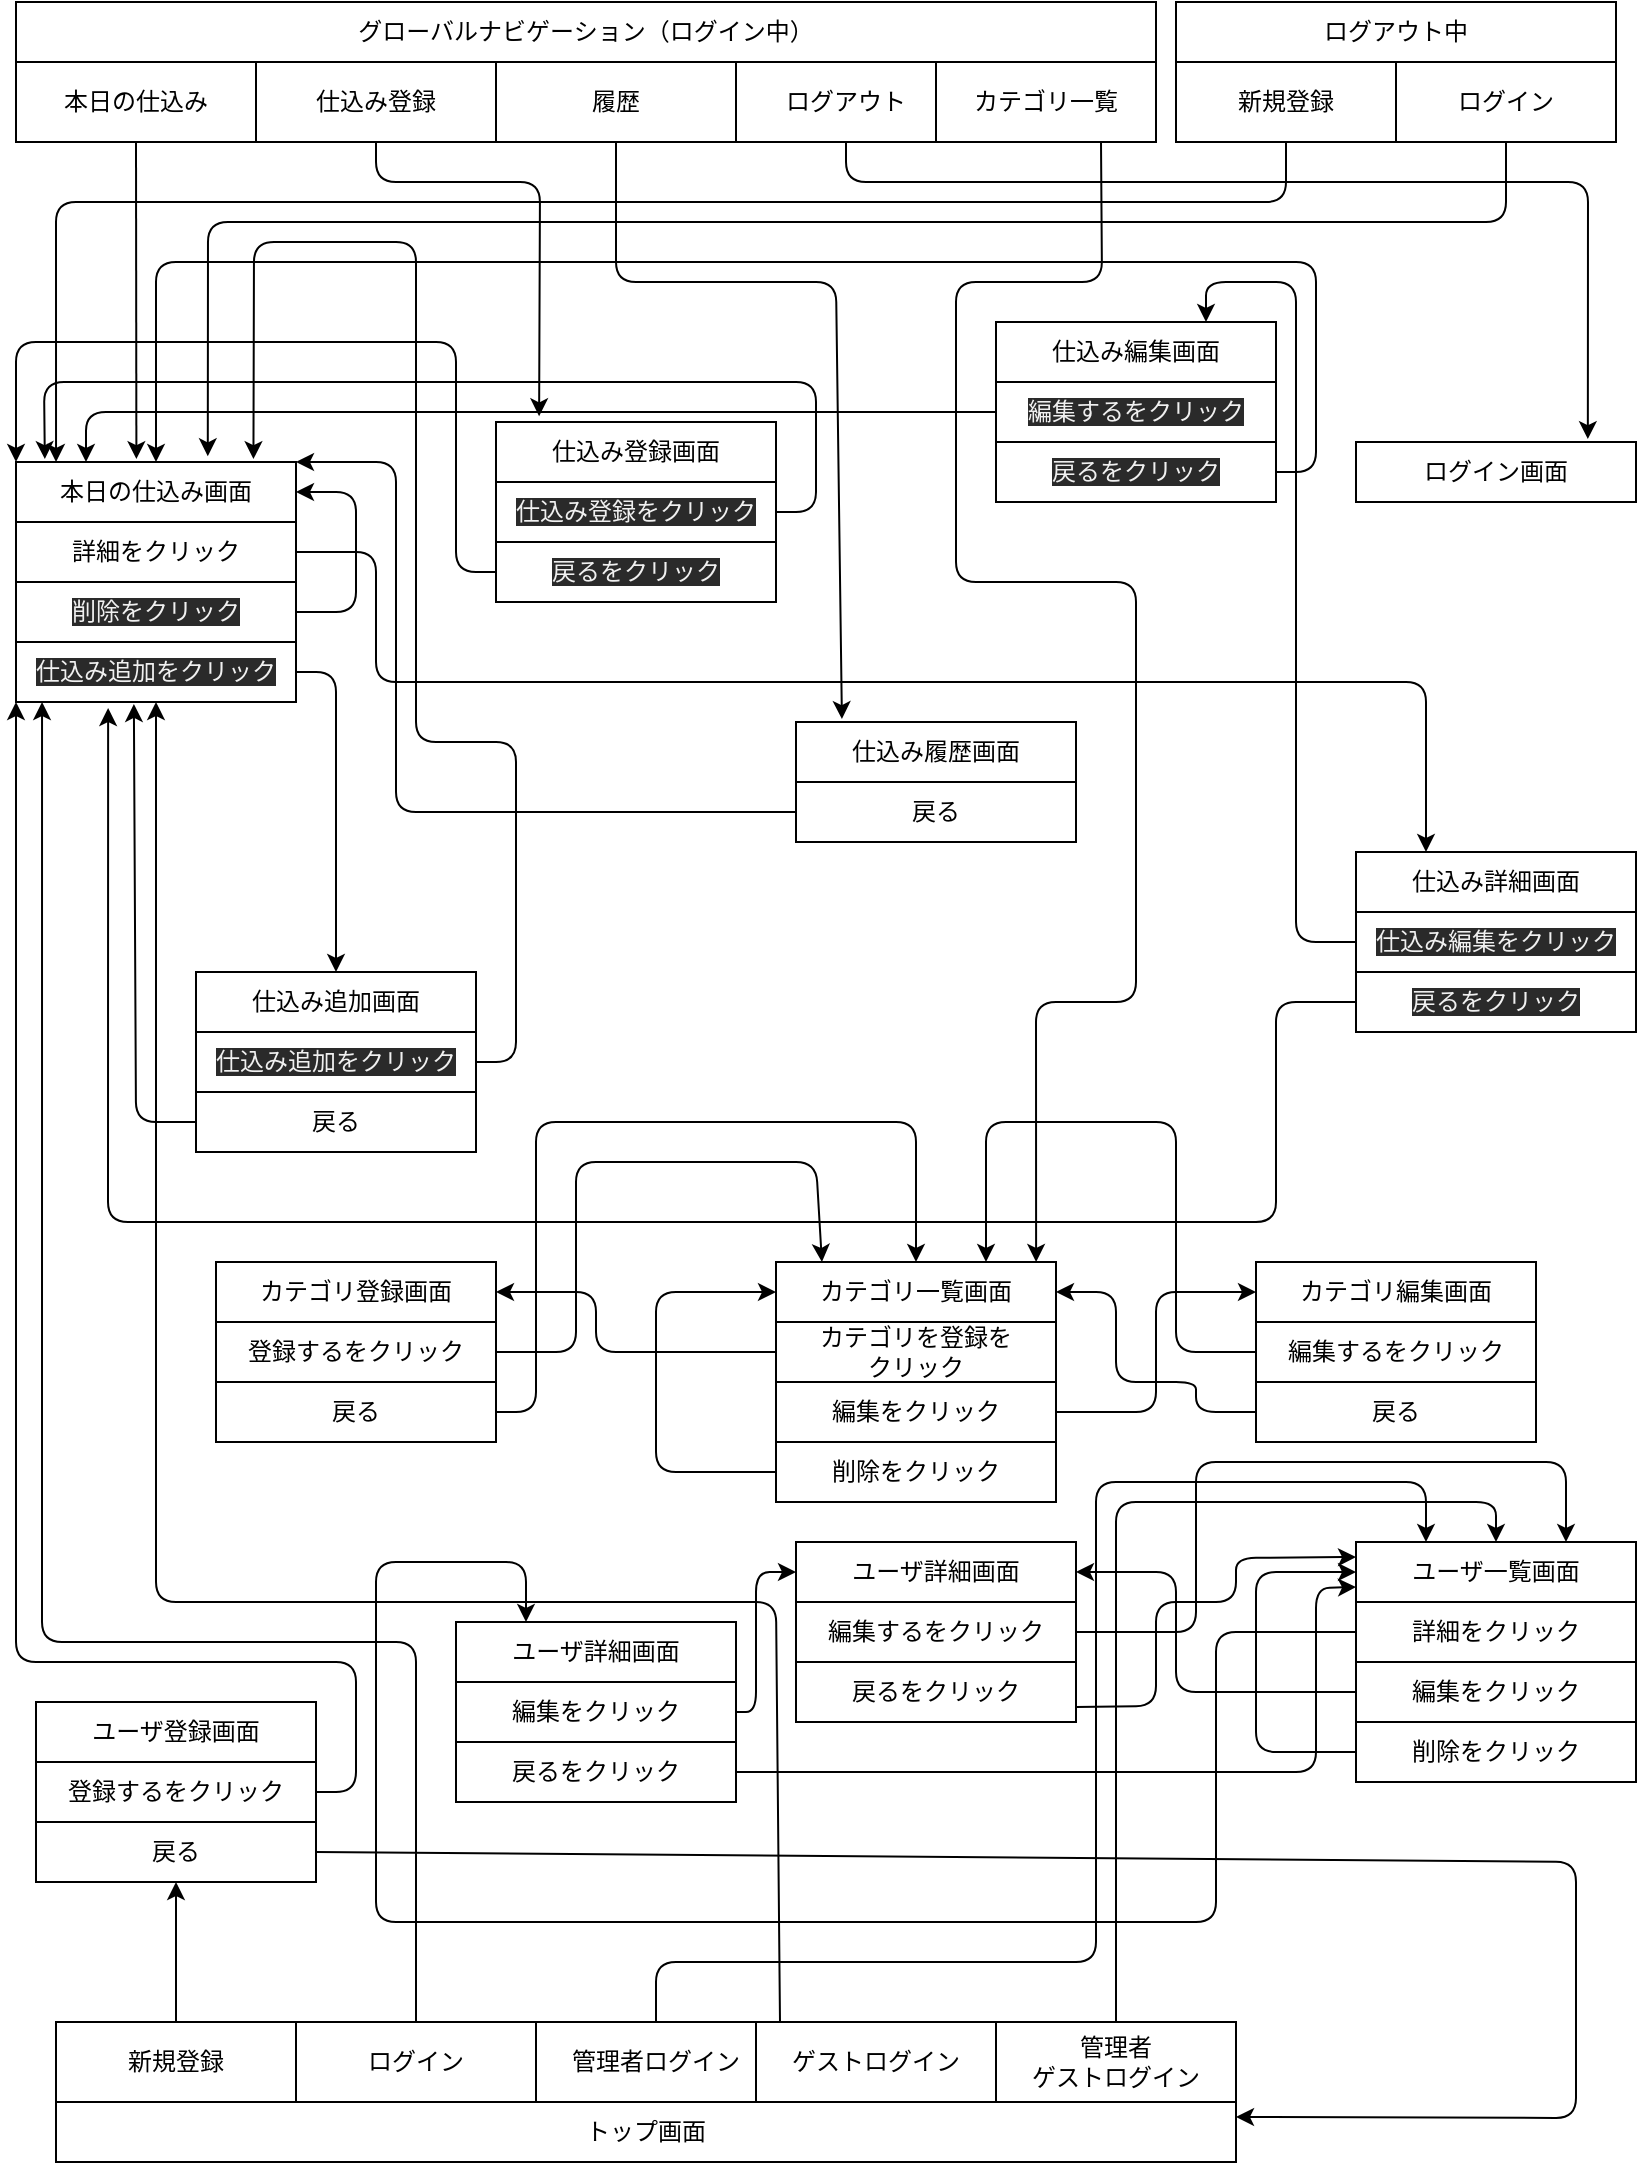 <mxfile>
    <diagram id="cx0NnTM8JhxeAeZJGDn5" name="ページ1">
        <mxGraphModel dx="654" dy="552" grid="1" gridSize="10" guides="1" tooltips="1" connect="1" arrows="1" fold="1" page="1" pageScale="1" pageWidth="827" pageHeight="1169" math="0" shadow="0">
            <root>
                <mxCell id="0"/>
                <mxCell id="1" parent="0"/>
                <mxCell id="2" value="グローバルナビゲーション（ログイン中）" style="rounded=0;whiteSpace=wrap;html=1;" parent="1" vertex="1">
                    <mxGeometry x="10" y="10" width="570" height="30" as="geometry"/>
                </mxCell>
                <mxCell id="51" style="edgeStyle=none;html=1;exitX=0.5;exitY=1;exitDx=0;exitDy=0;entryX=0.43;entryY=-0.048;entryDx=0;entryDy=0;entryPerimeter=0;" parent="1" source="3" target="16" edge="1">
                    <mxGeometry relative="1" as="geometry"/>
                </mxCell>
                <mxCell id="3" value="本日の仕込み" style="rounded=0;whiteSpace=wrap;html=1;" parent="1" vertex="1">
                    <mxGeometry x="10" y="40" width="120" height="40" as="geometry"/>
                </mxCell>
                <mxCell id="53" style="edgeStyle=none;html=1;exitX=0.5;exitY=1;exitDx=0;exitDy=0;entryX=0.154;entryY=-0.095;entryDx=0;entryDy=0;entryPerimeter=0;" parent="1" source="6" target="19" edge="1">
                    <mxGeometry relative="1" as="geometry">
                        <mxPoint x="260" y="160" as="targetPoint"/>
                        <Array as="points">
                            <mxPoint x="190" y="100"/>
                            <mxPoint x="272" y="100"/>
                        </Array>
                    </mxGeometry>
                </mxCell>
                <mxCell id="6" value="仕込み登録" style="rounded=0;whiteSpace=wrap;html=1;" parent="1" vertex="1">
                    <mxGeometry x="130" y="40" width="120" height="40" as="geometry"/>
                </mxCell>
                <mxCell id="58" style="edgeStyle=none;html=1;exitX=0.5;exitY=1;exitDx=0;exitDy=0;entryX=0.164;entryY=-0.048;entryDx=0;entryDy=0;entryPerimeter=0;" parent="1" source="7" target="41" edge="1">
                    <mxGeometry relative="1" as="geometry">
                        <Array as="points">
                            <mxPoint x="310" y="150"/>
                            <mxPoint x="420" y="150"/>
                        </Array>
                    </mxGeometry>
                </mxCell>
                <mxCell id="7" value="履歴" style="rounded=0;whiteSpace=wrap;html=1;" parent="1" vertex="1">
                    <mxGeometry x="250" y="40" width="120" height="40" as="geometry"/>
                </mxCell>
                <mxCell id="77" style="edgeStyle=none;html=1;exitX=0.5;exitY=1;exitDx=0;exitDy=0;entryX=0.828;entryY=-0.048;entryDx=0;entryDy=0;entryPerimeter=0;" parent="1" source="8" target="75" edge="1">
                    <mxGeometry relative="1" as="geometry">
                        <Array as="points">
                            <mxPoint x="425" y="100"/>
                            <mxPoint x="796" y="100"/>
                        </Array>
                    </mxGeometry>
                </mxCell>
                <mxCell id="8" value="ログアウト" style="rounded=0;whiteSpace=wrap;html=1;" parent="1" vertex="1">
                    <mxGeometry x="370" y="40" width="110" height="40" as="geometry"/>
                </mxCell>
                <mxCell id="13" value="ログアウト中" style="rounded=0;whiteSpace=wrap;html=1;" parent="1" vertex="1">
                    <mxGeometry x="590" y="10" width="220" height="30" as="geometry"/>
                </mxCell>
                <mxCell id="76" style="edgeStyle=none;html=1;exitX=0.5;exitY=1;exitDx=0;exitDy=0;entryX=0.143;entryY=0;entryDx=0;entryDy=0;entryPerimeter=0;" parent="1" source="14" target="16" edge="1">
                    <mxGeometry relative="1" as="geometry">
                        <Array as="points">
                            <mxPoint x="645" y="110"/>
                            <mxPoint x="30" y="110"/>
                        </Array>
                    </mxGeometry>
                </mxCell>
                <mxCell id="14" value="新規登録" style="rounded=0;whiteSpace=wrap;html=1;" parent="1" vertex="1">
                    <mxGeometry x="590" y="40" width="110" height="40" as="geometry"/>
                </mxCell>
                <mxCell id="57" style="edgeStyle=none;html=1;exitX=0.5;exitY=1;exitDx=0;exitDy=0;entryX=0.685;entryY=-0.095;entryDx=0;entryDy=0;entryPerimeter=0;" parent="1" source="15" target="16" edge="1">
                    <mxGeometry relative="1" as="geometry">
                        <Array as="points">
                            <mxPoint x="755" y="120"/>
                            <mxPoint x="106" y="120"/>
                        </Array>
                    </mxGeometry>
                </mxCell>
                <mxCell id="15" value="ログイン" style="rounded=0;whiteSpace=wrap;html=1;" parent="1" vertex="1">
                    <mxGeometry x="700" y="40" width="110" height="40" as="geometry"/>
                </mxCell>
                <mxCell id="16" value="本日の仕込み画面" style="rounded=0;whiteSpace=wrap;html=1;" parent="1" vertex="1">
                    <mxGeometry x="10" y="240" width="140" height="30" as="geometry"/>
                </mxCell>
                <mxCell id="84" style="edgeStyle=none;html=1;exitX=1;exitY=0.5;exitDx=0;exitDy=0;entryX=0.25;entryY=0;entryDx=0;entryDy=0;" parent="1" source="18" target="23" edge="1">
                    <mxGeometry relative="1" as="geometry">
                        <Array as="points">
                            <mxPoint x="190" y="285"/>
                            <mxPoint x="190" y="350"/>
                            <mxPoint x="715" y="350"/>
                        </Array>
                    </mxGeometry>
                </mxCell>
                <mxCell id="18" value="詳細をクリック" style="rounded=0;whiteSpace=wrap;html=1;" parent="1" vertex="1">
                    <mxGeometry x="10" y="270" width="140" height="30" as="geometry"/>
                </mxCell>
                <mxCell id="19" value="仕込み登録画面" style="rounded=0;whiteSpace=wrap;html=1;" parent="1" vertex="1">
                    <mxGeometry x="250" y="220" width="140" height="30" as="geometry"/>
                </mxCell>
                <mxCell id="68" style="edgeStyle=none;html=1;exitX=1;exitY=0.5;exitDx=0;exitDy=0;entryX=0.103;entryY=-0.048;entryDx=0;entryDy=0;entryPerimeter=0;" parent="1" source="20" target="16" edge="1">
                    <mxGeometry relative="1" as="geometry">
                        <Array as="points">
                            <mxPoint x="410" y="265"/>
                            <mxPoint x="410" y="200"/>
                            <mxPoint x="24" y="200"/>
                        </Array>
                    </mxGeometry>
                </mxCell>
                <mxCell id="20" value="&lt;span style=&quot;color: rgb(240 , 240 , 240) ; font-family: &amp;#34;helvetica&amp;#34; ; font-size: 12px ; font-style: normal ; font-weight: 400 ; letter-spacing: normal ; text-align: center ; text-indent: 0px ; text-transform: none ; word-spacing: 0px ; background-color: rgb(42 , 42 , 42) ; display: inline ; float: none&quot;&gt;仕込み登録をクリック&lt;/span&gt;" style="rounded=0;whiteSpace=wrap;html=1;" parent="1" vertex="1">
                    <mxGeometry x="250" y="250" width="140" height="30" as="geometry"/>
                </mxCell>
                <mxCell id="21" value="仕込み編集画面" style="rounded=0;whiteSpace=wrap;html=1;" parent="1" vertex="1">
                    <mxGeometry x="500" y="170" width="140" height="30" as="geometry"/>
                </mxCell>
                <mxCell id="67" style="edgeStyle=none;html=1;exitX=0;exitY=0.5;exitDx=0;exitDy=0;entryX=0.25;entryY=0;entryDx=0;entryDy=0;" parent="1" source="22" target="16" edge="1">
                    <mxGeometry relative="1" as="geometry">
                        <Array as="points">
                            <mxPoint x="45" y="215"/>
                        </Array>
                    </mxGeometry>
                </mxCell>
                <mxCell id="22" value="&lt;span style=&quot;color: rgb(240 , 240 , 240) ; font-family: &amp;#34;helvetica&amp;#34; ; font-size: 12px ; font-style: normal ; font-weight: 400 ; letter-spacing: normal ; text-align: center ; text-indent: 0px ; text-transform: none ; word-spacing: 0px ; background-color: rgb(42 , 42 , 42) ; display: inline ; float: none&quot;&gt;編集するをクリック&lt;/span&gt;" style="rounded=0;whiteSpace=wrap;html=1;" parent="1" vertex="1">
                    <mxGeometry x="500" y="200" width="140" height="30" as="geometry"/>
                </mxCell>
                <mxCell id="23" value="仕込み詳細画面" style="rounded=0;whiteSpace=wrap;html=1;" parent="1" vertex="1">
                    <mxGeometry x="680" y="435" width="140" height="30" as="geometry"/>
                </mxCell>
                <mxCell id="71" style="edgeStyle=none;html=1;exitX=0;exitY=0.5;exitDx=0;exitDy=0;entryX=0.75;entryY=0;entryDx=0;entryDy=0;" parent="1" source="24" target="21" edge="1">
                    <mxGeometry relative="1" as="geometry">
                        <Array as="points">
                            <mxPoint x="650" y="480"/>
                            <mxPoint x="650" y="355"/>
                            <mxPoint x="650" y="150"/>
                            <mxPoint x="605" y="150"/>
                        </Array>
                    </mxGeometry>
                </mxCell>
                <mxCell id="24" value="&lt;span style=&quot;color: rgb(240 , 240 , 240) ; font-family: &amp;#34;helvetica&amp;#34; ; font-size: 12px ; font-style: normal ; font-weight: 400 ; letter-spacing: normal ; text-align: center ; text-indent: 0px ; text-transform: none ; word-spacing: 0px ; background-color: rgb(42 , 42 , 42) ; display: inline ; float: none&quot;&gt;仕込み編集をクリック&lt;/span&gt;" style="rounded=0;whiteSpace=wrap;html=1;" parent="1" vertex="1">
                    <mxGeometry x="680" y="465" width="140" height="30" as="geometry"/>
                </mxCell>
                <mxCell id="25" value="仕込み追加画面" style="rounded=0;whiteSpace=wrap;html=1;" parent="1" vertex="1">
                    <mxGeometry x="100" y="495" width="140" height="30" as="geometry"/>
                </mxCell>
                <mxCell id="65" style="edgeStyle=none;html=1;exitX=1;exitY=0.5;exitDx=0;exitDy=0;entryX=0.848;entryY=-0.048;entryDx=0;entryDy=0;entryPerimeter=0;" parent="1" source="26" target="16" edge="1">
                    <mxGeometry relative="1" as="geometry">
                        <mxPoint x="140" y="130" as="targetPoint"/>
                        <Array as="points">
                            <mxPoint x="260" y="540"/>
                            <mxPoint x="260" y="380"/>
                            <mxPoint x="210" y="380"/>
                            <mxPoint x="210" y="130"/>
                            <mxPoint x="129" y="130"/>
                        </Array>
                    </mxGeometry>
                </mxCell>
                <mxCell id="26" value="&lt;span style=&quot;color: rgb(240 , 240 , 240) ; font-family: &amp;#34;helvetica&amp;#34; ; font-size: 12px ; font-style: normal ; font-weight: 400 ; letter-spacing: normal ; text-align: center ; text-indent: 0px ; text-transform: none ; word-spacing: 0px ; background-color: rgb(42 , 42 , 42) ; display: inline ; float: none&quot;&gt;仕込み追加をクリック&lt;/span&gt;" style="rounded=0;whiteSpace=wrap;html=1;" parent="1" vertex="1">
                    <mxGeometry x="100" y="525" width="140" height="30" as="geometry"/>
                </mxCell>
                <mxCell id="78" style="edgeStyle=none;html=1;exitX=0;exitY=0.5;exitDx=0;exitDy=0;entryX=0.421;entryY=1.033;entryDx=0;entryDy=0;entryPerimeter=0;" parent="1" source="27" target="31" edge="1">
                    <mxGeometry relative="1" as="geometry">
                        <Array as="points">
                            <mxPoint x="70" y="570"/>
                        </Array>
                    </mxGeometry>
                </mxCell>
                <mxCell id="27" value="戻る" style="rounded=0;whiteSpace=wrap;html=1;" parent="1" vertex="1">
                    <mxGeometry x="100" y="555" width="140" height="30" as="geometry"/>
                </mxCell>
                <mxCell id="63" style="edgeStyle=none;html=1;exitX=1;exitY=0.5;exitDx=0;exitDy=0;entryX=1;entryY=0.5;entryDx=0;entryDy=0;" parent="1" source="30" target="16" edge="1">
                    <mxGeometry relative="1" as="geometry">
                        <mxPoint x="210" y="180" as="targetPoint"/>
                        <Array as="points">
                            <mxPoint x="180" y="315"/>
                            <mxPoint x="180" y="255"/>
                        </Array>
                    </mxGeometry>
                </mxCell>
                <mxCell id="30" value="&lt;span style=&quot;color: rgb(240 , 240 , 240) ; font-family: &amp;#34;helvetica&amp;#34; ; font-size: 12px ; font-style: normal ; font-weight: 400 ; letter-spacing: normal ; text-align: center ; text-indent: 0px ; text-transform: none ; word-spacing: 0px ; background-color: rgb(42 , 42 , 42) ; display: inline ; float: none&quot;&gt;削除をクリック&lt;/span&gt;" style="rounded=0;whiteSpace=wrap;html=1;" parent="1" vertex="1">
                    <mxGeometry x="10" y="300" width="140" height="30" as="geometry"/>
                </mxCell>
                <mxCell id="64" style="edgeStyle=none;html=1;exitX=1;exitY=0.5;exitDx=0;exitDy=0;entryX=0.5;entryY=0;entryDx=0;entryDy=0;" parent="1" source="31" target="25" edge="1">
                    <mxGeometry relative="1" as="geometry">
                        <Array as="points">
                            <mxPoint x="170" y="345"/>
                        </Array>
                    </mxGeometry>
                </mxCell>
                <mxCell id="31" value="&lt;span style=&quot;color: rgb(240 , 240 , 240) ; font-family: &amp;#34;helvetica&amp;#34; ; font-size: 12px ; font-style: normal ; font-weight: 400 ; letter-spacing: normal ; text-align: center ; text-indent: 0px ; text-transform: none ; word-spacing: 0px ; background-color: rgb(42 , 42 , 42) ; display: inline ; float: none&quot;&gt;仕込み追加をクリック&lt;/span&gt;" style="rounded=0;whiteSpace=wrap;html=1;" parent="1" vertex="1">
                    <mxGeometry x="10" y="330" width="140" height="30" as="geometry"/>
                </mxCell>
                <mxCell id="70" style="edgeStyle=none;html=1;exitX=0;exitY=0.5;exitDx=0;exitDy=0;entryX=0;entryY=0;entryDx=0;entryDy=0;" parent="1" source="32" target="16" edge="1">
                    <mxGeometry relative="1" as="geometry">
                        <Array as="points">
                            <mxPoint x="230" y="295"/>
                            <mxPoint x="230" y="180"/>
                            <mxPoint x="10" y="180"/>
                        </Array>
                    </mxGeometry>
                </mxCell>
                <mxCell id="32" value="&lt;span style=&quot;color: rgb(240 , 240 , 240) ; font-family: &amp;#34;helvetica&amp;#34; ; font-size: 12px ; font-style: normal ; font-weight: 400 ; letter-spacing: normal ; text-align: center ; text-indent: 0px ; text-transform: none ; word-spacing: 0px ; background-color: rgb(42 , 42 , 42) ; display: inline ; float: none&quot;&gt;戻るをクリック&lt;/span&gt;" style="rounded=0;whiteSpace=wrap;html=1;" parent="1" vertex="1">
                    <mxGeometry x="250" y="280" width="140" height="30" as="geometry"/>
                </mxCell>
                <mxCell id="66" style="edgeStyle=none;html=1;exitX=1;exitY=0.5;exitDx=0;exitDy=0;entryX=0.5;entryY=0;entryDx=0;entryDy=0;" parent="1" source="35" target="16" edge="1">
                    <mxGeometry relative="1" as="geometry">
                        <mxPoint x="710" y="245.714" as="targetPoint"/>
                        <Array as="points">
                            <mxPoint x="660" y="245"/>
                            <mxPoint x="660" y="140"/>
                            <mxPoint x="80" y="140"/>
                        </Array>
                    </mxGeometry>
                </mxCell>
                <mxCell id="35" value="&lt;span style=&quot;color: rgb(240 , 240 , 240) ; font-family: &amp;#34;helvetica&amp;#34; ; font-size: 12px ; font-style: normal ; font-weight: 400 ; letter-spacing: normal ; text-align: center ; text-indent: 0px ; text-transform: none ; word-spacing: 0px ; background-color: rgb(42 , 42 , 42) ; display: inline ; float: none&quot;&gt;戻るをクリック&lt;/span&gt;" style="rounded=0;whiteSpace=wrap;html=1;" parent="1" vertex="1">
                    <mxGeometry x="500" y="230" width="140" height="30" as="geometry"/>
                </mxCell>
                <mxCell id="74" style="edgeStyle=none;html=1;exitX=0;exitY=0.5;exitDx=0;exitDy=0;entryX=0.329;entryY=1.1;entryDx=0;entryDy=0;entryPerimeter=0;" parent="1" source="38" target="31" edge="1">
                    <mxGeometry relative="1" as="geometry">
                        <Array as="points">
                            <mxPoint x="640" y="510"/>
                            <mxPoint x="640" y="620"/>
                            <mxPoint x="56" y="620"/>
                        </Array>
                    </mxGeometry>
                </mxCell>
                <mxCell id="38" value="&lt;span style=&quot;color: rgb(240 , 240 , 240) ; font-family: &amp;#34;helvetica&amp;#34; ; font-size: 12px ; font-style: normal ; font-weight: 400 ; letter-spacing: normal ; text-align: center ; text-indent: 0px ; text-transform: none ; word-spacing: 0px ; background-color: rgb(42 , 42 , 42) ; display: inline ; float: none&quot;&gt;戻るをクリック&lt;/span&gt;" style="rounded=0;whiteSpace=wrap;html=1;" parent="1" vertex="1">
                    <mxGeometry x="680" y="495" width="140" height="30" as="geometry"/>
                </mxCell>
                <mxCell id="41" value="仕込み履歴画面" style="rounded=0;whiteSpace=wrap;html=1;" parent="1" vertex="1">
                    <mxGeometry x="400" y="370" width="140" height="30" as="geometry"/>
                </mxCell>
                <mxCell id="72" style="edgeStyle=none;html=1;exitX=0;exitY=0.5;exitDx=0;exitDy=0;entryX=1;entryY=0;entryDx=0;entryDy=0;" parent="1" source="42" target="16" edge="1">
                    <mxGeometry relative="1" as="geometry">
                        <Array as="points">
                            <mxPoint x="200" y="415"/>
                            <mxPoint x="200" y="240"/>
                        </Array>
                    </mxGeometry>
                </mxCell>
                <mxCell id="42" value="戻る" style="rounded=0;whiteSpace=wrap;html=1;" parent="1" vertex="1">
                    <mxGeometry x="400" y="400" width="140" height="30" as="geometry"/>
                </mxCell>
                <mxCell id="75" value="ログイン画面" style="rounded=0;whiteSpace=wrap;html=1;" parent="1" vertex="1">
                    <mxGeometry x="680" y="230" width="140" height="30" as="geometry"/>
                </mxCell>
                <mxCell id="103" style="edgeStyle=none;html=1;exitX=0.75;exitY=1;exitDx=0;exitDy=0;entryX=0.929;entryY=0;entryDx=0;entryDy=0;entryPerimeter=0;" parent="1" source="79" target="80" edge="1">
                    <mxGeometry relative="1" as="geometry">
                        <Array as="points">
                            <mxPoint x="553" y="150"/>
                            <mxPoint x="480" y="150"/>
                            <mxPoint x="480" y="300"/>
                            <mxPoint x="570" y="300"/>
                            <mxPoint x="570" y="510"/>
                            <mxPoint x="520" y="510"/>
                        </Array>
                    </mxGeometry>
                </mxCell>
                <mxCell id="79" value="カテゴリ一覧" style="rounded=0;whiteSpace=wrap;html=1;" parent="1" vertex="1">
                    <mxGeometry x="470" y="40" width="110" height="40" as="geometry"/>
                </mxCell>
                <mxCell id="80" value="カテゴリ一覧画面" style="rounded=0;whiteSpace=wrap;html=1;" parent="1" vertex="1">
                    <mxGeometry x="390" y="640" width="140" height="30" as="geometry"/>
                </mxCell>
                <mxCell id="86" value="カテゴリ登録画面" style="rounded=0;whiteSpace=wrap;html=1;" parent="1" vertex="1">
                    <mxGeometry x="110" y="640" width="140" height="30" as="geometry"/>
                </mxCell>
                <mxCell id="87" value="カテゴリ編集画面" style="rounded=0;whiteSpace=wrap;html=1;" parent="1" vertex="1">
                    <mxGeometry x="630" y="640" width="140" height="30" as="geometry"/>
                </mxCell>
                <mxCell id="99" style="edgeStyle=none;html=1;exitX=1;exitY=0.5;exitDx=0;exitDy=0;entryX=0.164;entryY=0;entryDx=0;entryDy=0;entryPerimeter=0;" parent="1" source="88" target="80" edge="1">
                    <mxGeometry relative="1" as="geometry">
                        <mxPoint x="420" y="540" as="targetPoint"/>
                        <Array as="points">
                            <mxPoint x="290" y="685"/>
                            <mxPoint x="290" y="590"/>
                            <mxPoint x="410" y="590"/>
                        </Array>
                    </mxGeometry>
                </mxCell>
                <mxCell id="88" value="登録するをクリック" style="rounded=0;whiteSpace=wrap;html=1;" parent="1" vertex="1">
                    <mxGeometry x="110" y="670" width="140" height="30" as="geometry"/>
                </mxCell>
                <mxCell id="101" style="edgeStyle=none;html=1;exitX=0;exitY=0.5;exitDx=0;exitDy=0;entryX=0.75;entryY=0;entryDx=0;entryDy=0;" parent="1" source="89" target="80" edge="1">
                    <mxGeometry relative="1" as="geometry">
                        <Array as="points">
                            <mxPoint x="590" y="685"/>
                            <mxPoint x="590" y="570"/>
                            <mxPoint x="495" y="570"/>
                        </Array>
                    </mxGeometry>
                </mxCell>
                <mxCell id="89" value="編集するをクリック" style="rounded=0;whiteSpace=wrap;html=1;" parent="1" vertex="1">
                    <mxGeometry x="630" y="670" width="140" height="30" as="geometry"/>
                </mxCell>
                <mxCell id="97" style="edgeStyle=none;html=1;exitX=1;exitY=0.5;exitDx=0;exitDy=0;entryX=0;entryY=0.5;entryDx=0;entryDy=0;" parent="1" source="90" target="87" edge="1">
                    <mxGeometry relative="1" as="geometry">
                        <Array as="points">
                            <mxPoint x="580" y="715"/>
                            <mxPoint x="580" y="655"/>
                        </Array>
                    </mxGeometry>
                </mxCell>
                <mxCell id="90" value="編集をクリック" style="rounded=0;whiteSpace=wrap;html=1;" parent="1" vertex="1">
                    <mxGeometry x="390" y="700" width="140" height="30" as="geometry"/>
                </mxCell>
                <mxCell id="98" style="edgeStyle=none;html=1;exitX=0;exitY=0.5;exitDx=0;exitDy=0;entryX=0;entryY=0.5;entryDx=0;entryDy=0;" parent="1" source="91" target="80" edge="1">
                    <mxGeometry relative="1" as="geometry">
                        <mxPoint x="320" y="700" as="targetPoint"/>
                        <Array as="points">
                            <mxPoint x="330" y="745"/>
                            <mxPoint x="330" y="655"/>
                        </Array>
                    </mxGeometry>
                </mxCell>
                <mxCell id="91" value="削除をクリック" style="rounded=0;whiteSpace=wrap;html=1;" parent="1" vertex="1">
                    <mxGeometry x="390" y="730" width="140" height="30" as="geometry"/>
                </mxCell>
                <mxCell id="100" style="edgeStyle=none;html=1;exitX=1;exitY=0.5;exitDx=0;exitDy=0;entryX=0.5;entryY=0;entryDx=0;entryDy=0;" parent="1" source="93" target="80" edge="1">
                    <mxGeometry relative="1" as="geometry">
                        <Array as="points">
                            <mxPoint x="270" y="715"/>
                            <mxPoint x="270" y="570"/>
                            <mxPoint x="460" y="570"/>
                        </Array>
                    </mxGeometry>
                </mxCell>
                <mxCell id="93" value="戻る" style="rounded=0;whiteSpace=wrap;html=1;" parent="1" vertex="1">
                    <mxGeometry x="110" y="700" width="140" height="30" as="geometry"/>
                </mxCell>
                <mxCell id="102" style="edgeStyle=none;html=1;exitX=0;exitY=0.5;exitDx=0;exitDy=0;entryX=1;entryY=0.5;entryDx=0;entryDy=0;" parent="1" source="94" target="80" edge="1">
                    <mxGeometry relative="1" as="geometry">
                        <Array as="points">
                            <mxPoint x="600" y="715"/>
                            <mxPoint x="600" y="700"/>
                            <mxPoint x="560" y="700"/>
                            <mxPoint x="560" y="655"/>
                        </Array>
                    </mxGeometry>
                </mxCell>
                <mxCell id="94" value="戻る" style="rounded=0;whiteSpace=wrap;html=1;" parent="1" vertex="1">
                    <mxGeometry x="630" y="700" width="140" height="30" as="geometry"/>
                </mxCell>
                <mxCell id="96" style="edgeStyle=none;html=1;exitX=0;exitY=0.5;exitDx=0;exitDy=0;entryX=1;entryY=0.5;entryDx=0;entryDy=0;" parent="1" source="95" target="86" edge="1">
                    <mxGeometry relative="1" as="geometry">
                        <Array as="points">
                            <mxPoint x="300" y="685"/>
                            <mxPoint x="300" y="655"/>
                        </Array>
                    </mxGeometry>
                </mxCell>
                <mxCell id="95" value="カテゴリを登録を&lt;br&gt;クリック" style="rounded=0;whiteSpace=wrap;html=1;" parent="1" vertex="1">
                    <mxGeometry x="390" y="670" width="140" height="30" as="geometry"/>
                </mxCell>
                <mxCell id="104" value="トップ画面" style="rounded=0;whiteSpace=wrap;html=1;" vertex="1" parent="1">
                    <mxGeometry x="30" y="1060" width="590" height="30" as="geometry"/>
                </mxCell>
                <mxCell id="113" style="edgeStyle=none;html=1;exitX=0.5;exitY=0;exitDx=0;exitDy=0;entryX=0.5;entryY=1;entryDx=0;entryDy=0;" edge="1" parent="1" source="105" target="112">
                    <mxGeometry relative="1" as="geometry"/>
                </mxCell>
                <mxCell id="105" value="新規登録" style="rounded=0;whiteSpace=wrap;html=1;" vertex="1" parent="1">
                    <mxGeometry x="30" y="1020" width="120" height="40" as="geometry"/>
                </mxCell>
                <mxCell id="117" style="edgeStyle=none;html=1;exitX=0.5;exitY=0;exitDx=0;exitDy=0;entryX=0.093;entryY=1;entryDx=0;entryDy=0;entryPerimeter=0;" edge="1" parent="1" source="106" target="31">
                    <mxGeometry relative="1" as="geometry">
                        <Array as="points">
                            <mxPoint x="210" y="830"/>
                            <mxPoint x="23" y="830"/>
                        </Array>
                    </mxGeometry>
                </mxCell>
                <mxCell id="106" value="ログイン" style="rounded=0;whiteSpace=wrap;html=1;" vertex="1" parent="1">
                    <mxGeometry x="150" y="1020" width="120" height="40" as="geometry"/>
                </mxCell>
                <mxCell id="128" style="edgeStyle=none;html=1;exitX=0.5;exitY=0;exitDx=0;exitDy=0;entryX=0.25;entryY=0;entryDx=0;entryDy=0;" edge="1" parent="1" source="107" target="122">
                    <mxGeometry relative="1" as="geometry">
                        <Array as="points">
                            <mxPoint x="330" y="990"/>
                            <mxPoint x="550" y="990"/>
                            <mxPoint x="550" y="750"/>
                            <mxPoint x="715" y="750"/>
                        </Array>
                    </mxGeometry>
                </mxCell>
                <mxCell id="107" value="管理者ログイン" style="rounded=0;whiteSpace=wrap;html=1;" vertex="1" parent="1">
                    <mxGeometry x="270" y="1020" width="120" height="40" as="geometry"/>
                </mxCell>
                <mxCell id="120" style="edgeStyle=none;html=1;exitX=0.1;exitY=0;exitDx=0;exitDy=0;entryX=0.5;entryY=1;entryDx=0;entryDy=0;exitPerimeter=0;" edge="1" parent="1" source="108" target="31">
                    <mxGeometry relative="1" as="geometry">
                        <Array as="points">
                            <mxPoint x="390" y="810"/>
                            <mxPoint x="80" y="810"/>
                        </Array>
                    </mxGeometry>
                </mxCell>
                <mxCell id="108" value="ゲストログイン" style="rounded=0;whiteSpace=wrap;html=1;" vertex="1" parent="1">
                    <mxGeometry x="380" y="1020" width="120" height="40" as="geometry"/>
                </mxCell>
                <mxCell id="121" style="edgeStyle=none;html=1;exitX=0.5;exitY=0;exitDx=0;exitDy=0;entryX=0.5;entryY=0;entryDx=0;entryDy=0;" edge="1" parent="1" source="109" target="122">
                    <mxGeometry relative="1" as="geometry">
                        <mxPoint x="560" y="971" as="targetPoint"/>
                        <Array as="points">
                            <mxPoint x="560" y="760"/>
                            <mxPoint x="750" y="760"/>
                        </Array>
                    </mxGeometry>
                </mxCell>
                <mxCell id="109" value="管理者&lt;br&gt;ゲストログイン" style="rounded=0;whiteSpace=wrap;html=1;" vertex="1" parent="1">
                    <mxGeometry x="500" y="1020" width="120" height="40" as="geometry"/>
                </mxCell>
                <mxCell id="110" value="ユーザ登録画面" style="rounded=0;whiteSpace=wrap;html=1;" vertex="1" parent="1">
                    <mxGeometry x="20" y="860" width="140" height="30" as="geometry"/>
                </mxCell>
                <mxCell id="115" style="edgeStyle=none;html=1;exitX=1;exitY=0.5;exitDx=0;exitDy=0;entryX=0;entryY=1;entryDx=0;entryDy=0;" edge="1" parent="1" source="111" target="31">
                    <mxGeometry relative="1" as="geometry">
                        <Array as="points">
                            <mxPoint x="180" y="905"/>
                            <mxPoint x="180" y="840"/>
                            <mxPoint x="10" y="840"/>
                        </Array>
                    </mxGeometry>
                </mxCell>
                <mxCell id="111" value="登録するをクリック" style="rounded=0;whiteSpace=wrap;html=1;" vertex="1" parent="1">
                    <mxGeometry x="20" y="890" width="140" height="30" as="geometry"/>
                </mxCell>
                <mxCell id="116" style="edgeStyle=none;html=1;exitX=1;exitY=0.5;exitDx=0;exitDy=0;entryX=1;entryY=0.25;entryDx=0;entryDy=0;" edge="1" parent="1" source="112" target="104">
                    <mxGeometry relative="1" as="geometry">
                        <mxPoint x="750" y="935" as="targetPoint"/>
                        <Array as="points">
                            <mxPoint x="790" y="940"/>
                            <mxPoint x="790" y="1068"/>
                        </Array>
                    </mxGeometry>
                </mxCell>
                <mxCell id="112" value="戻る" style="rounded=0;whiteSpace=wrap;html=1;" vertex="1" parent="1">
                    <mxGeometry x="20" y="920" width="140" height="30" as="geometry"/>
                </mxCell>
                <mxCell id="122" value="ユーザ一覧画面" style="rounded=0;whiteSpace=wrap;html=1;" vertex="1" parent="1">
                    <mxGeometry x="680" y="780" width="140" height="30" as="geometry"/>
                </mxCell>
                <mxCell id="135" style="edgeStyle=none;html=1;exitX=0;exitY=0.5;exitDx=0;exitDy=0;entryX=0.25;entryY=0;entryDx=0;entryDy=0;" edge="1" parent="1" source="124" target="129">
                    <mxGeometry relative="1" as="geometry">
                        <Array as="points">
                            <mxPoint x="610" y="825"/>
                            <mxPoint x="610" y="970"/>
                            <mxPoint x="190" y="970"/>
                            <mxPoint x="190" y="790"/>
                            <mxPoint x="265" y="790"/>
                        </Array>
                    </mxGeometry>
                </mxCell>
                <mxCell id="124" value="詳細をクリック" style="rounded=0;whiteSpace=wrap;html=1;" vertex="1" parent="1">
                    <mxGeometry x="680" y="810" width="140" height="30" as="geometry"/>
                </mxCell>
                <mxCell id="138" style="edgeStyle=none;html=1;exitX=0;exitY=0.5;exitDx=0;exitDy=0;entryX=1;entryY=0.5;entryDx=0;entryDy=0;" edge="1" parent="1" source="125" target="132">
                    <mxGeometry relative="1" as="geometry">
                        <Array as="points">
                            <mxPoint x="590" y="855"/>
                            <mxPoint x="590" y="795"/>
                        </Array>
                    </mxGeometry>
                </mxCell>
                <mxCell id="125" value="編集をクリック" style="rounded=0;whiteSpace=wrap;html=1;" vertex="1" parent="1">
                    <mxGeometry x="680" y="840" width="140" height="30" as="geometry"/>
                </mxCell>
                <mxCell id="127" style="edgeStyle=none;html=1;exitX=0;exitY=0.5;exitDx=0;exitDy=0;entryX=0;entryY=0.5;entryDx=0;entryDy=0;" edge="1" parent="1" source="126" target="122">
                    <mxGeometry relative="1" as="geometry">
                        <mxPoint x="580" y="780" as="targetPoint"/>
                        <Array as="points">
                            <mxPoint x="630" y="885"/>
                            <mxPoint x="630" y="795"/>
                        </Array>
                    </mxGeometry>
                </mxCell>
                <mxCell id="126" value="削除をクリック" style="rounded=0;whiteSpace=wrap;html=1;" vertex="1" parent="1">
                    <mxGeometry x="680" y="870" width="140" height="30" as="geometry"/>
                </mxCell>
                <mxCell id="129" value="ユーザ詳細画面" style="rounded=0;whiteSpace=wrap;html=1;" vertex="1" parent="1">
                    <mxGeometry x="230" y="820" width="140" height="30" as="geometry"/>
                </mxCell>
                <mxCell id="137" style="edgeStyle=none;html=1;exitX=1;exitY=0.5;exitDx=0;exitDy=0;entryX=0;entryY=0.5;entryDx=0;entryDy=0;" edge="1" parent="1" source="130" target="132">
                    <mxGeometry relative="1" as="geometry">
                        <Array as="points">
                            <mxPoint x="380" y="865"/>
                            <mxPoint x="380" y="795"/>
                        </Array>
                    </mxGeometry>
                </mxCell>
                <mxCell id="130" value="編集をクリック" style="rounded=0;whiteSpace=wrap;html=1;" vertex="1" parent="1">
                    <mxGeometry x="230" y="850" width="140" height="30" as="geometry"/>
                </mxCell>
                <mxCell id="141" style="edgeStyle=none;html=1;exitX=1;exitY=0.5;exitDx=0;exitDy=0;entryX=0;entryY=0.75;entryDx=0;entryDy=0;" edge="1" parent="1" source="131" target="122">
                    <mxGeometry relative="1" as="geometry">
                        <Array as="points">
                            <mxPoint x="520" y="895"/>
                            <mxPoint x="660" y="895"/>
                            <mxPoint x="660" y="803"/>
                        </Array>
                    </mxGeometry>
                </mxCell>
                <mxCell id="131" value="戻るをクリック" style="rounded=0;whiteSpace=wrap;html=1;" vertex="1" parent="1">
                    <mxGeometry x="230" y="880" width="140" height="30" as="geometry"/>
                </mxCell>
                <mxCell id="132" value="ユーザ詳細画面" style="rounded=0;whiteSpace=wrap;html=1;" vertex="1" parent="1">
                    <mxGeometry x="400" y="780" width="140" height="30" as="geometry"/>
                </mxCell>
                <mxCell id="139" style="edgeStyle=none;html=1;exitX=1;exitY=0.5;exitDx=0;exitDy=0;entryX=0.75;entryY=0;entryDx=0;entryDy=0;" edge="1" parent="1" source="133" target="122">
                    <mxGeometry relative="1" as="geometry">
                        <Array as="points">
                            <mxPoint x="600" y="825"/>
                            <mxPoint x="600" y="740"/>
                            <mxPoint x="785" y="740"/>
                        </Array>
                    </mxGeometry>
                </mxCell>
                <mxCell id="133" value="編集するをクリック" style="rounded=0;whiteSpace=wrap;html=1;" vertex="1" parent="1">
                    <mxGeometry x="400" y="810" width="140" height="30" as="geometry"/>
                </mxCell>
                <mxCell id="140" style="edgeStyle=none;html=1;exitX=1;exitY=0.75;exitDx=0;exitDy=0;entryX=0;entryY=0.25;entryDx=0;entryDy=0;" edge="1" parent="1" source="134" target="122">
                    <mxGeometry relative="1" as="geometry">
                        <Array as="points">
                            <mxPoint x="580" y="862"/>
                            <mxPoint x="580" y="810"/>
                            <mxPoint x="620" y="810"/>
                            <mxPoint x="620" y="788"/>
                        </Array>
                    </mxGeometry>
                </mxCell>
                <mxCell id="134" value="戻るをクリック" style="rounded=0;whiteSpace=wrap;html=1;" vertex="1" parent="1">
                    <mxGeometry x="400" y="840" width="140" height="30" as="geometry"/>
                </mxCell>
            </root>
        </mxGraphModel>
    </diagram>
</mxfile>